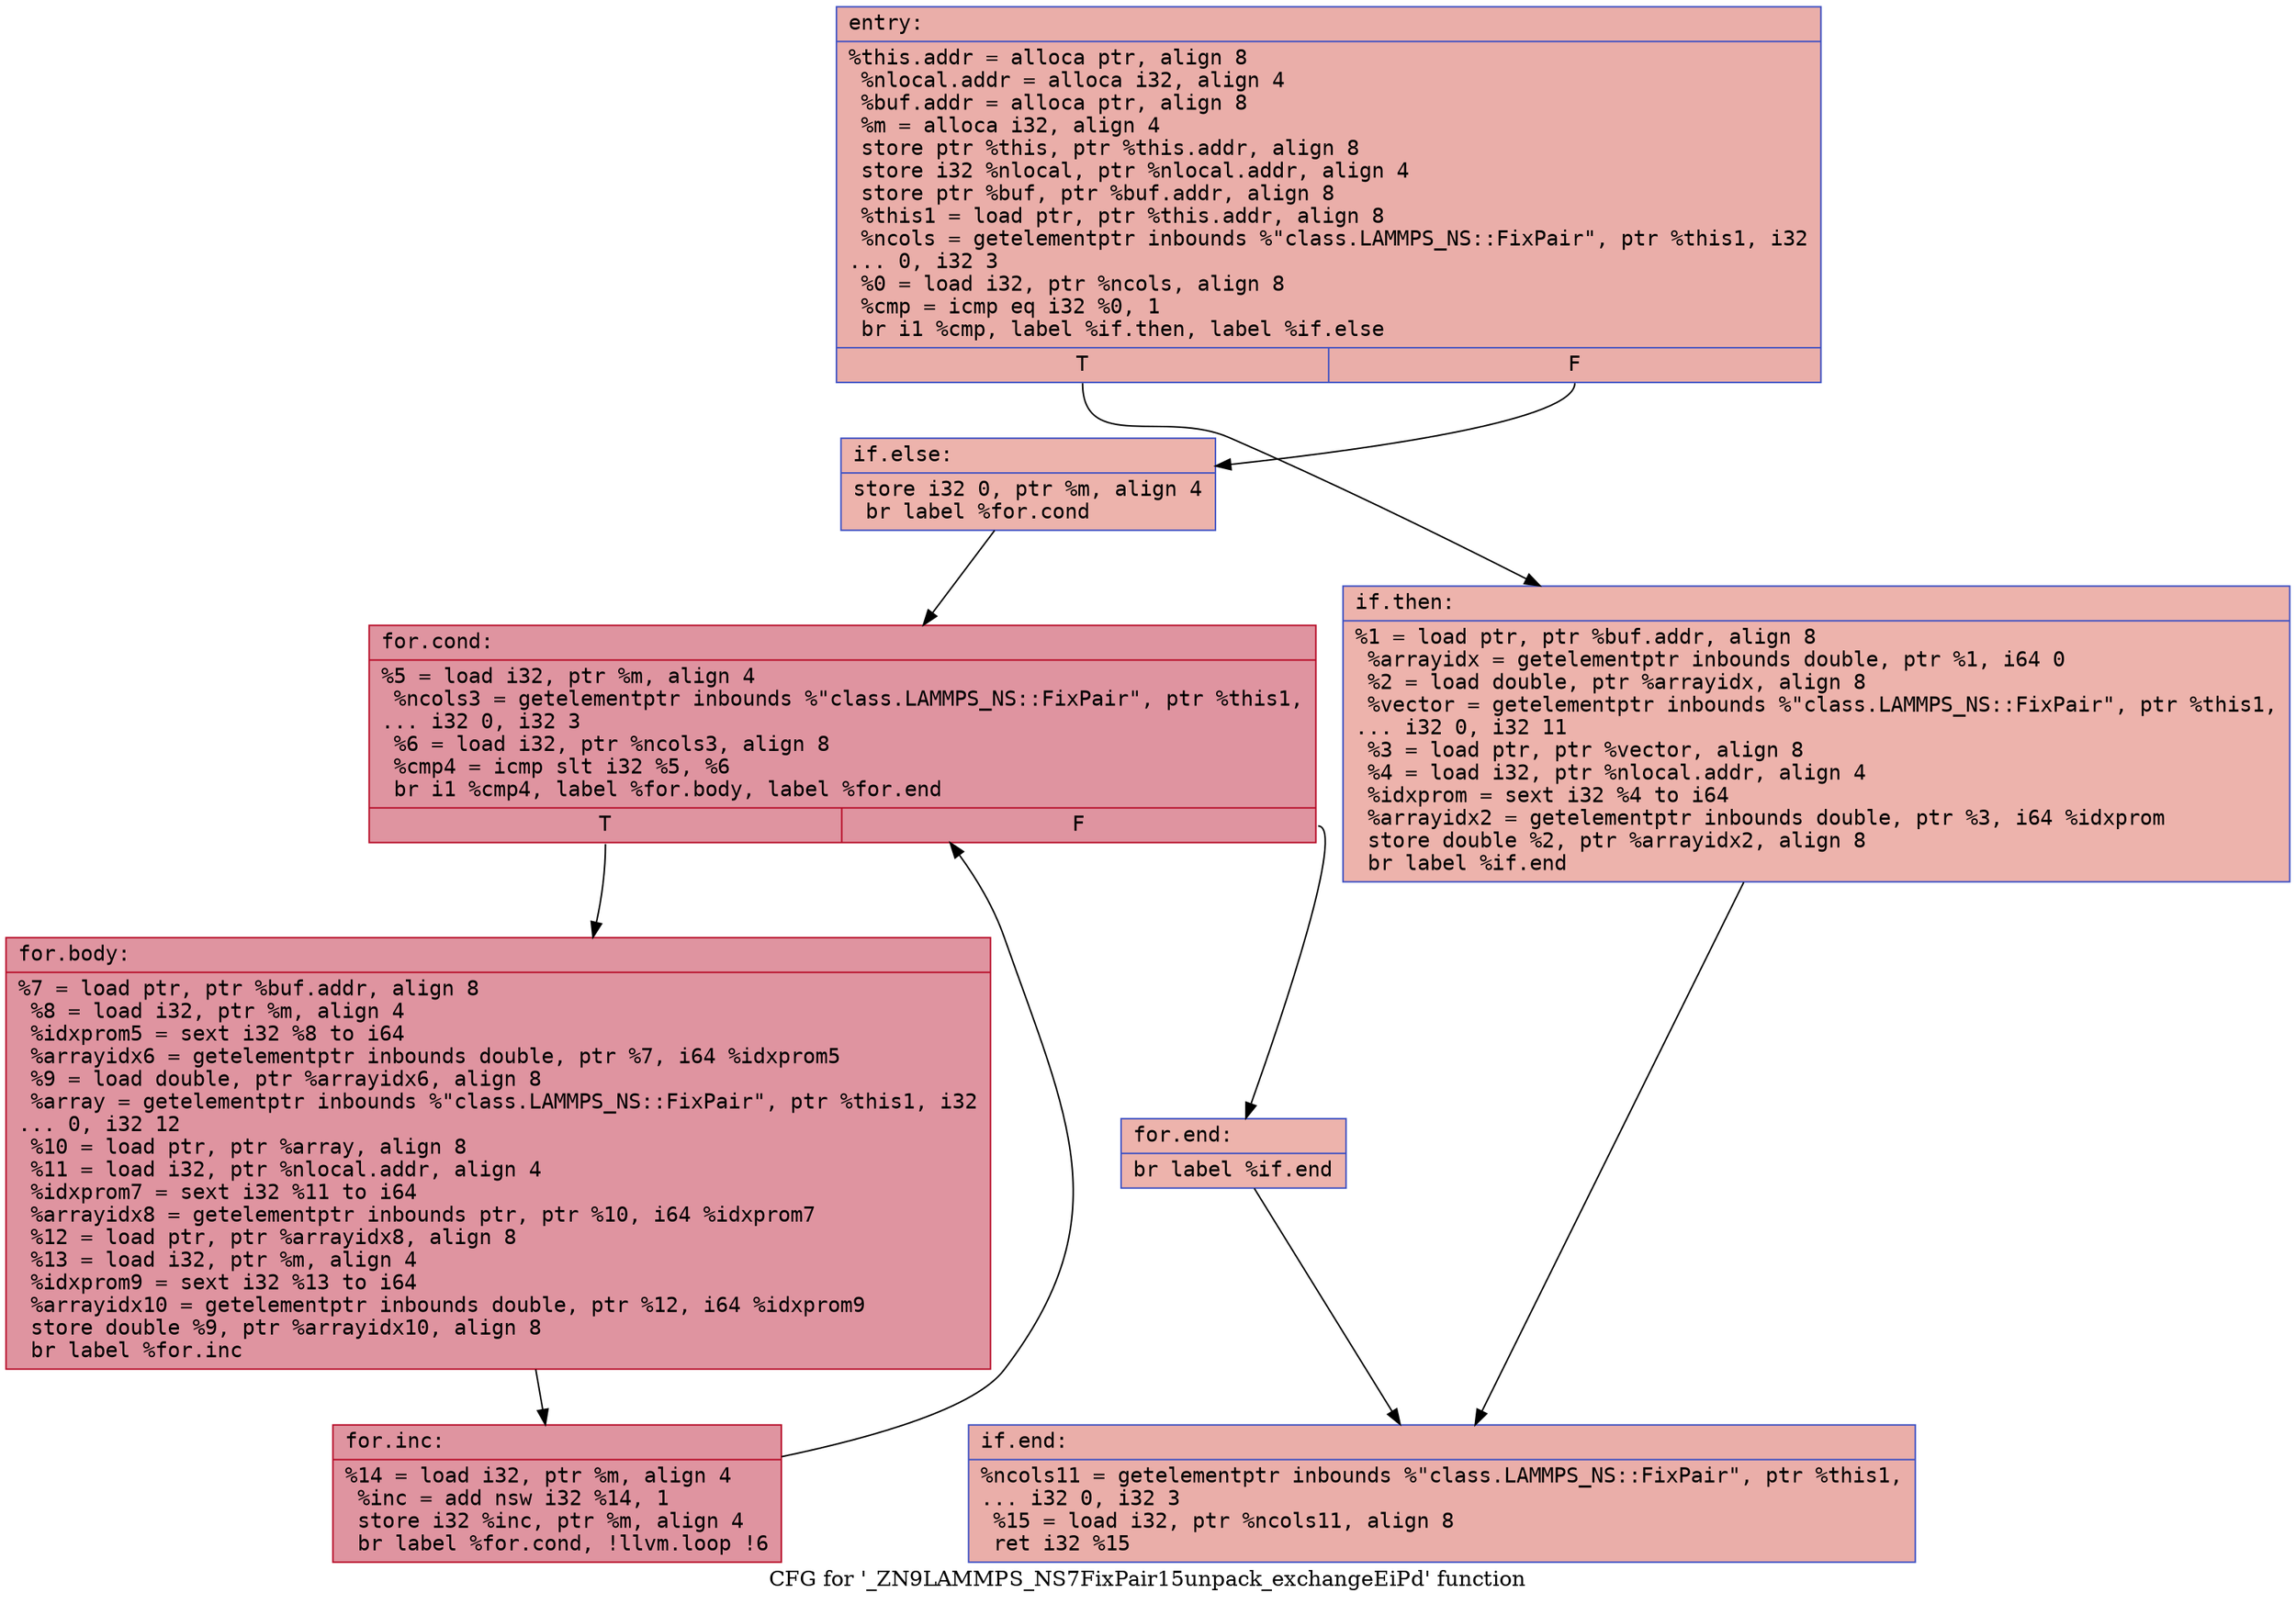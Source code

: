 digraph "CFG for '_ZN9LAMMPS_NS7FixPair15unpack_exchangeEiPd' function" {
	label="CFG for '_ZN9LAMMPS_NS7FixPair15unpack_exchangeEiPd' function";

	Node0x5629e4ce4730 [shape=record,color="#3d50c3ff", style=filled, fillcolor="#d0473d70" fontname="Courier",label="{entry:\l|  %this.addr = alloca ptr, align 8\l  %nlocal.addr = alloca i32, align 4\l  %buf.addr = alloca ptr, align 8\l  %m = alloca i32, align 4\l  store ptr %this, ptr %this.addr, align 8\l  store i32 %nlocal, ptr %nlocal.addr, align 4\l  store ptr %buf, ptr %buf.addr, align 8\l  %this1 = load ptr, ptr %this.addr, align 8\l  %ncols = getelementptr inbounds %\"class.LAMMPS_NS::FixPair\", ptr %this1, i32\l... 0, i32 3\l  %0 = load i32, ptr %ncols, align 8\l  %cmp = icmp eq i32 %0, 1\l  br i1 %cmp, label %if.then, label %if.else\l|{<s0>T|<s1>F}}"];
	Node0x5629e4ce4730:s0 -> Node0x5629e4ce4e10[tooltip="entry -> if.then\nProbability 50.00%" ];
	Node0x5629e4ce4730:s1 -> Node0x5629e4ce4e80[tooltip="entry -> if.else\nProbability 50.00%" ];
	Node0x5629e4ce4e10 [shape=record,color="#3d50c3ff", style=filled, fillcolor="#d6524470" fontname="Courier",label="{if.then:\l|  %1 = load ptr, ptr %buf.addr, align 8\l  %arrayidx = getelementptr inbounds double, ptr %1, i64 0\l  %2 = load double, ptr %arrayidx, align 8\l  %vector = getelementptr inbounds %\"class.LAMMPS_NS::FixPair\", ptr %this1,\l... i32 0, i32 11\l  %3 = load ptr, ptr %vector, align 8\l  %4 = load i32, ptr %nlocal.addr, align 4\l  %idxprom = sext i32 %4 to i64\l  %arrayidx2 = getelementptr inbounds double, ptr %3, i64 %idxprom\l  store double %2, ptr %arrayidx2, align 8\l  br label %if.end\l}"];
	Node0x5629e4ce4e10 -> Node0x5629e4ce5610[tooltip="if.then -> if.end\nProbability 100.00%" ];
	Node0x5629e4ce4e80 [shape=record,color="#3d50c3ff", style=filled, fillcolor="#d6524470" fontname="Courier",label="{if.else:\l|  store i32 0, ptr %m, align 4\l  br label %for.cond\l}"];
	Node0x5629e4ce4e80 -> Node0x5629e4ce5790[tooltip="if.else -> for.cond\nProbability 100.00%" ];
	Node0x5629e4ce5790 [shape=record,color="#b70d28ff", style=filled, fillcolor="#b70d2870" fontname="Courier",label="{for.cond:\l|  %5 = load i32, ptr %m, align 4\l  %ncols3 = getelementptr inbounds %\"class.LAMMPS_NS::FixPair\", ptr %this1,\l... i32 0, i32 3\l  %6 = load i32, ptr %ncols3, align 8\l  %cmp4 = icmp slt i32 %5, %6\l  br i1 %cmp4, label %for.body, label %for.end\l|{<s0>T|<s1>F}}"];
	Node0x5629e4ce5790:s0 -> Node0x5629e4ce5b10[tooltip="for.cond -> for.body\nProbability 96.88%" ];
	Node0x5629e4ce5790:s1 -> Node0x5629e4ce5b90[tooltip="for.cond -> for.end\nProbability 3.12%" ];
	Node0x5629e4ce5b10 [shape=record,color="#b70d28ff", style=filled, fillcolor="#b70d2870" fontname="Courier",label="{for.body:\l|  %7 = load ptr, ptr %buf.addr, align 8\l  %8 = load i32, ptr %m, align 4\l  %idxprom5 = sext i32 %8 to i64\l  %arrayidx6 = getelementptr inbounds double, ptr %7, i64 %idxprom5\l  %9 = load double, ptr %arrayidx6, align 8\l  %array = getelementptr inbounds %\"class.LAMMPS_NS::FixPair\", ptr %this1, i32\l... 0, i32 12\l  %10 = load ptr, ptr %array, align 8\l  %11 = load i32, ptr %nlocal.addr, align 4\l  %idxprom7 = sext i32 %11 to i64\l  %arrayidx8 = getelementptr inbounds ptr, ptr %10, i64 %idxprom7\l  %12 = load ptr, ptr %arrayidx8, align 8\l  %13 = load i32, ptr %m, align 4\l  %idxprom9 = sext i32 %13 to i64\l  %arrayidx10 = getelementptr inbounds double, ptr %12, i64 %idxprom9\l  store double %9, ptr %arrayidx10, align 8\l  br label %for.inc\l}"];
	Node0x5629e4ce5b10 -> Node0x5629e4ce6730[tooltip="for.body -> for.inc\nProbability 100.00%" ];
	Node0x5629e4ce6730 [shape=record,color="#b70d28ff", style=filled, fillcolor="#b70d2870" fontname="Courier",label="{for.inc:\l|  %14 = load i32, ptr %m, align 4\l  %inc = add nsw i32 %14, 1\l  store i32 %inc, ptr %m, align 4\l  br label %for.cond, !llvm.loop !6\l}"];
	Node0x5629e4ce6730 -> Node0x5629e4ce5790[tooltip="for.inc -> for.cond\nProbability 100.00%" ];
	Node0x5629e4ce5b90 [shape=record,color="#3d50c3ff", style=filled, fillcolor="#d6524470" fontname="Courier",label="{for.end:\l|  br label %if.end\l}"];
	Node0x5629e4ce5b90 -> Node0x5629e4ce5610[tooltip="for.end -> if.end\nProbability 100.00%" ];
	Node0x5629e4ce5610 [shape=record,color="#3d50c3ff", style=filled, fillcolor="#d0473d70" fontname="Courier",label="{if.end:\l|  %ncols11 = getelementptr inbounds %\"class.LAMMPS_NS::FixPair\", ptr %this1,\l... i32 0, i32 3\l  %15 = load i32, ptr %ncols11, align 8\l  ret i32 %15\l}"];
}
